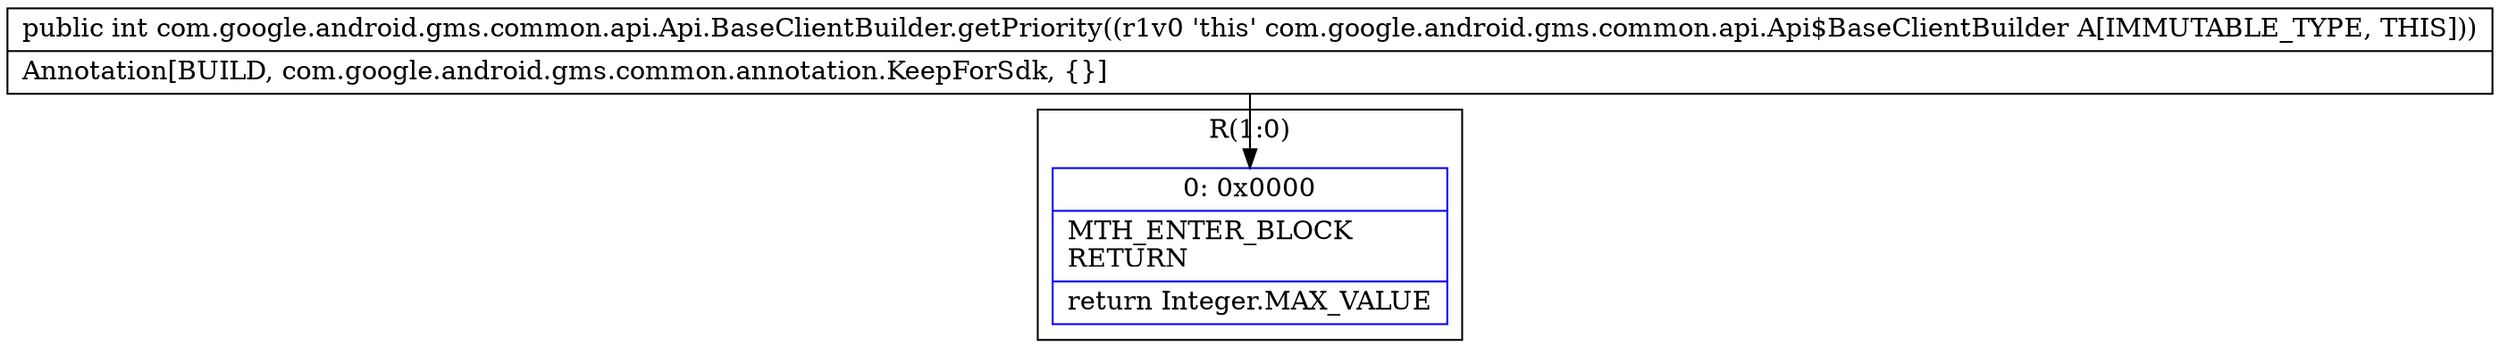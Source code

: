 digraph "CFG forcom.google.android.gms.common.api.Api.BaseClientBuilder.getPriority()I" {
subgraph cluster_Region_326208362 {
label = "R(1:0)";
node [shape=record,color=blue];
Node_0 [shape=record,label="{0\:\ 0x0000|MTH_ENTER_BLOCK\lRETURN\l|return Integer.MAX_VALUE\l}"];
}
MethodNode[shape=record,label="{public int com.google.android.gms.common.api.Api.BaseClientBuilder.getPriority((r1v0 'this' com.google.android.gms.common.api.Api$BaseClientBuilder A[IMMUTABLE_TYPE, THIS]))  | Annotation[BUILD, com.google.android.gms.common.annotation.KeepForSdk, \{\}]\l}"];
MethodNode -> Node_0;
}

